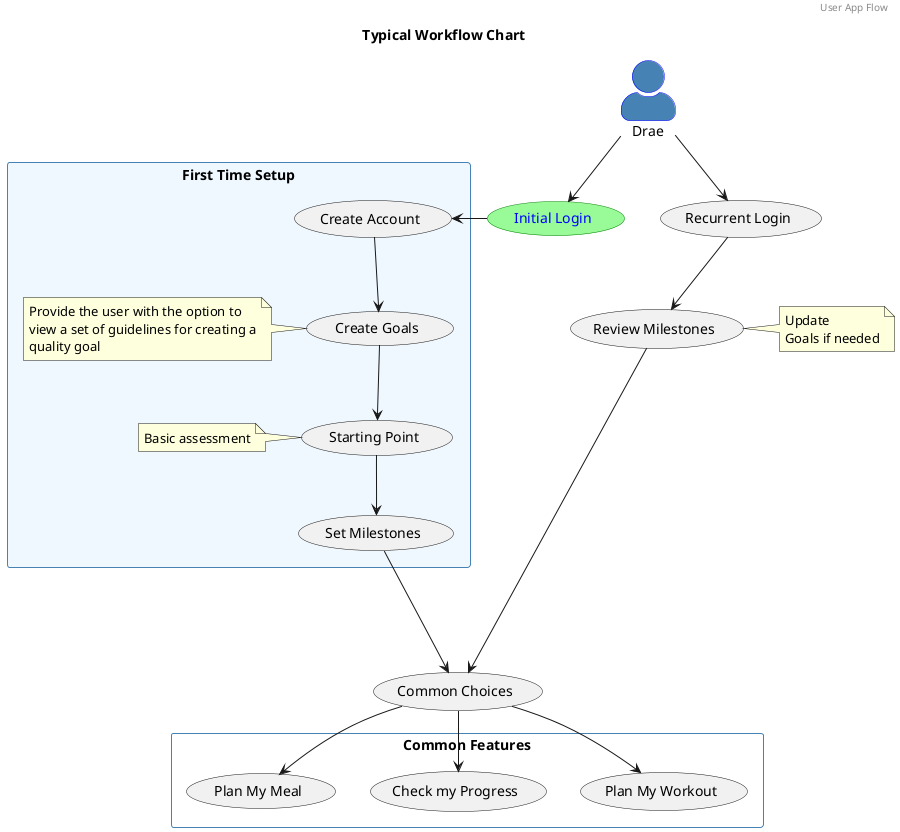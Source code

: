 @startuml Workout Planner
header User App Flow
Title "Typical Workflow Chart"
skinparam actorstyle awesome
skinparam RectangleBorderColor SteelBlue
"Initial Login" as (fUse) #PaleGreen;line:green;text:blue
"Recurrent Login" as (rUse)
:Drae: as user #SteelBlue;line:blue;
user --> (rUse)

rectangle "First Time Setup" #AliceBlue{

user --> (fUse)

fUse -left-> (Create Account)
(Create Account) --> (Create Goals)

note left : Provide the user with the option to\nview a set of guidelines for creating a\nquality goal

(Create Goals) --> (Starting Point)
note left : Basic assessment

(Starting Point) --> (Set Milestones)

} 

(Set Milestones) ---> (Common Choices)


(rUse) --> (Review Milestones)
note right : Update\nGoals if needed
(Review Milestones) --> (Common Choices) 

rectangle "Common Features"{

    (Plan My Workout)
    (Check my Progress)
    (Plan My Meal)
}

(Common Choices) --> (Plan My Workout)
(Common Choices) --> (Check my Progress)
(Common Choices) --> (Plan My Meal)

@enduml